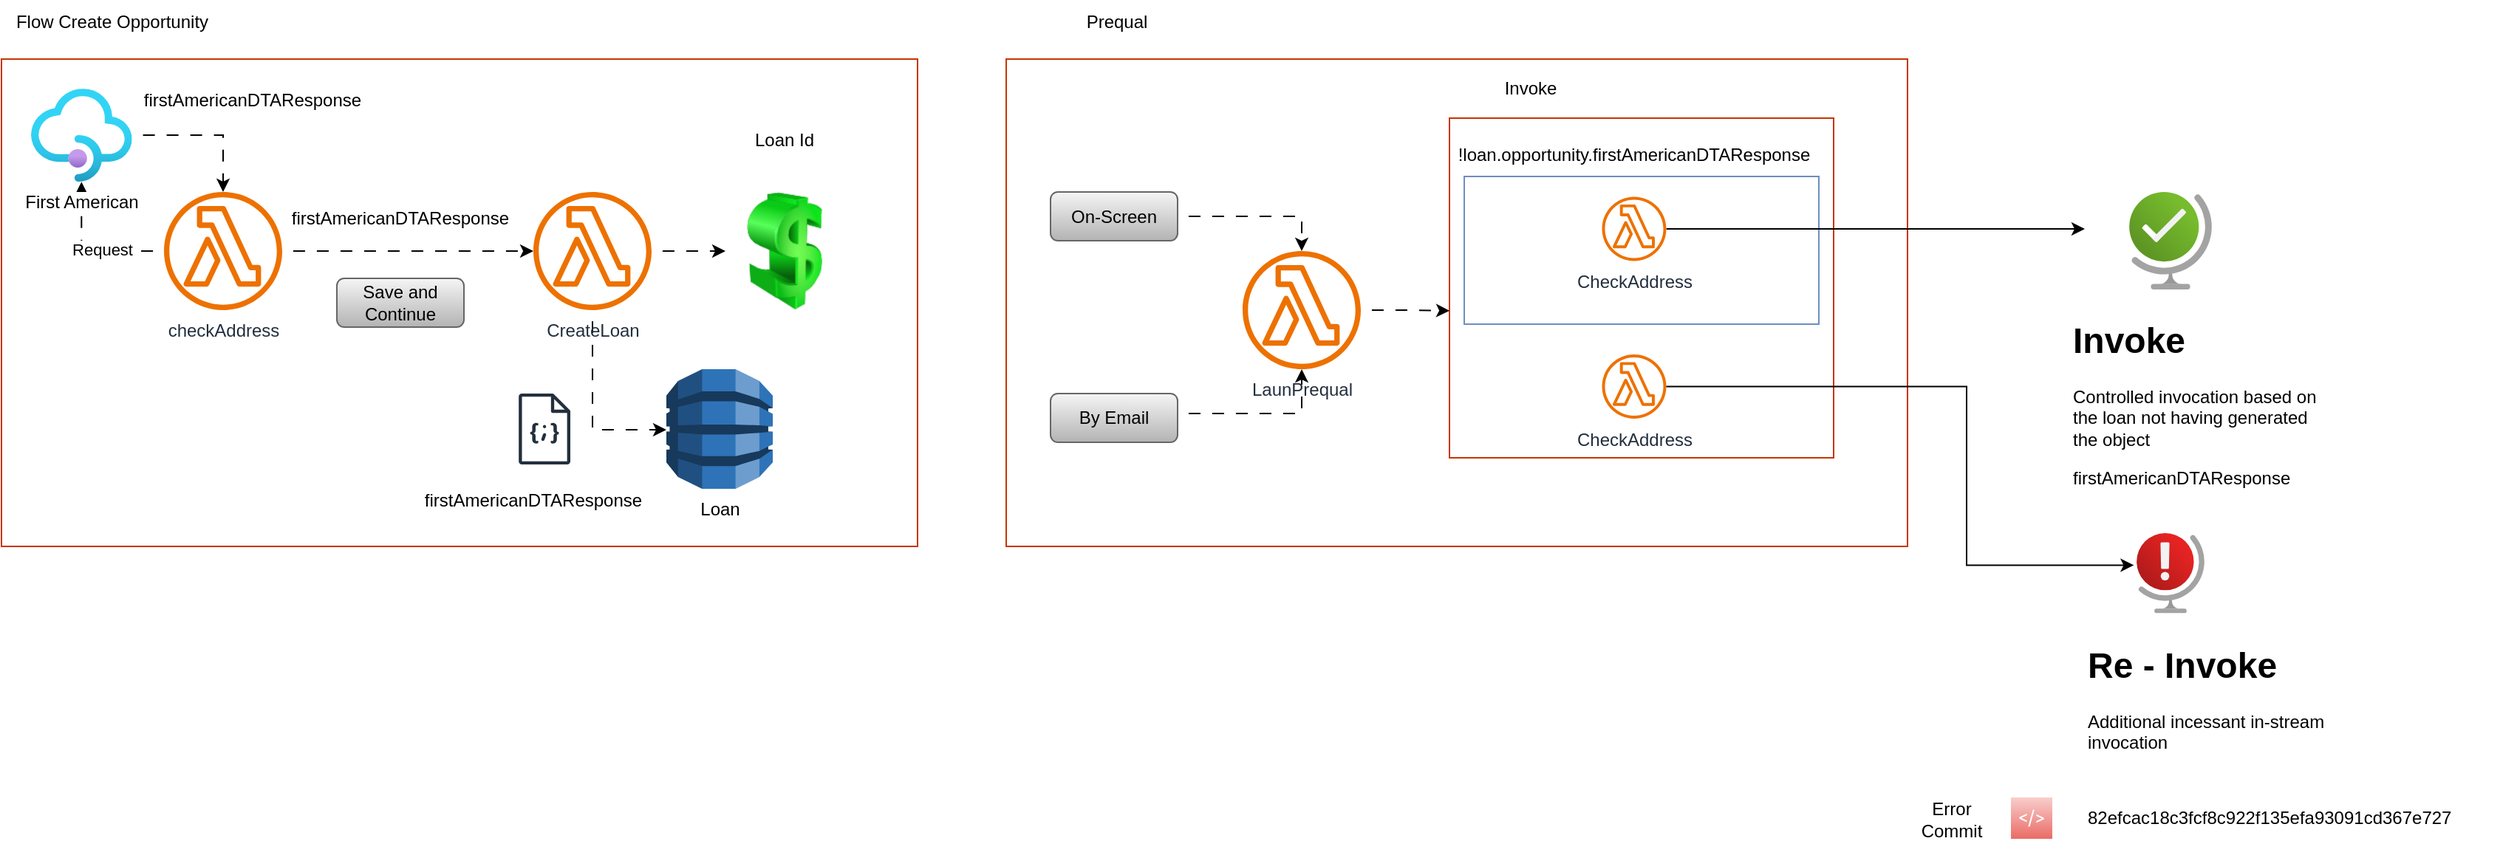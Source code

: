 <mxfile version="27.0.4">
  <diagram name="Página-1" id="OoQFP4i5ENAfzg6p3-Mr">
    <mxGraphModel dx="1968" dy="674" grid="1" gridSize="10" guides="1" tooltips="1" connect="1" arrows="1" fold="1" page="1" pageScale="1" pageWidth="2339" pageHeight="3300" math="0" shadow="0">
      <root>
        <mxCell id="0" />
        <mxCell id="1" parent="0" />
        <mxCell id="Q_g-mYulyTmbEGPXeWd7-37" value="" style="rounded=0;whiteSpace=wrap;html=1;fillColor=none;gradientColor=#7ea6e0;strokeColor=#6c8ebf;" vertex="1" parent="1">
          <mxGeometry x="1380" y="229.5" width="240" height="100" as="geometry" />
        </mxCell>
        <mxCell id="Q_g-mYulyTmbEGPXeWd7-2" value="" style="rounded=0;whiteSpace=wrap;html=1;fillColor=none;fontColor=#000000;strokeColor=#C73500;" vertex="1" parent="1">
          <mxGeometry x="390" y="150" width="620" height="330" as="geometry" />
        </mxCell>
        <mxCell id="Q_g-mYulyTmbEGPXeWd7-6" style="edgeStyle=orthogonalEdgeStyle;rounded=0;orthogonalLoop=1;jettySize=auto;html=1;flowAnimation=1;" edge="1" parent="1" source="Q_g-mYulyTmbEGPXeWd7-1" target="Q_g-mYulyTmbEGPXeWd7-5">
          <mxGeometry relative="1" as="geometry" />
        </mxCell>
        <mxCell id="Q_g-mYulyTmbEGPXeWd7-9" value="Request" style="edgeLabel;html=1;align=center;verticalAlign=middle;resizable=0;points=[];" vertex="1" connectable="0" parent="Q_g-mYulyTmbEGPXeWd7-6">
          <mxGeometry x="-0.182" y="-1" relative="1" as="geometry">
            <mxPoint as="offset" />
          </mxGeometry>
        </mxCell>
        <mxCell id="Q_g-mYulyTmbEGPXeWd7-15" style="edgeStyle=orthogonalEdgeStyle;rounded=0;orthogonalLoop=1;jettySize=auto;html=1;flowAnimation=1;" edge="1" parent="1" source="Q_g-mYulyTmbEGPXeWd7-1" target="Q_g-mYulyTmbEGPXeWd7-14">
          <mxGeometry relative="1" as="geometry">
            <Array as="points">
              <mxPoint x="710" y="280" />
              <mxPoint x="710" y="280" />
            </Array>
          </mxGeometry>
        </mxCell>
        <mxCell id="Q_g-mYulyTmbEGPXeWd7-1" value="checkAddress" style="sketch=0;outlineConnect=0;fontColor=#232F3E;gradientColor=none;fillColor=#ED7100;strokeColor=none;dashed=0;verticalLabelPosition=bottom;verticalAlign=top;align=center;html=1;fontSize=12;fontStyle=0;aspect=fixed;pointerEvents=1;shape=mxgraph.aws4.lambda_function;" vertex="1" parent="1">
          <mxGeometry x="500" y="240" width="80" height="80" as="geometry" />
        </mxCell>
        <mxCell id="Q_g-mYulyTmbEGPXeWd7-4" value="Flow Create Opportunity" style="text;html=1;align=center;verticalAlign=middle;whiteSpace=wrap;rounded=0;" vertex="1" parent="1">
          <mxGeometry x="390" y="110" width="150" height="30" as="geometry" />
        </mxCell>
        <mxCell id="Q_g-mYulyTmbEGPXeWd7-7" style="edgeStyle=orthogonalEdgeStyle;rounded=0;orthogonalLoop=1;jettySize=auto;html=1;flowAnimation=1;" edge="1" parent="1" source="Q_g-mYulyTmbEGPXeWd7-5" target="Q_g-mYulyTmbEGPXeWd7-1">
          <mxGeometry relative="1" as="geometry" />
        </mxCell>
        <mxCell id="Q_g-mYulyTmbEGPXeWd7-5" value="First Americ&lt;span style=&quot;background-color: light-dark(#ffffff, var(--ge-dark-color, #121212)); color: light-dark(rgb(0, 0, 0), rgb(255, 255, 255));&quot;&gt;an&lt;/span&gt;" style="image;aspect=fixed;html=1;points=[];align=center;fontSize=12;image=img/lib/azure2/app_services/API_Management_Services.svg;" vertex="1" parent="1">
          <mxGeometry x="410" y="170" width="68.33" height="63.08" as="geometry" />
        </mxCell>
        <mxCell id="Q_g-mYulyTmbEGPXeWd7-10" value="&lt;div&gt;firstAmericanDTAResponse&lt;/div&gt;&lt;div&gt;&lt;br&gt;&lt;/div&gt;" style="text;html=1;align=center;verticalAlign=middle;whiteSpace=wrap;rounded=0;" vertex="1" parent="1">
          <mxGeometry x="530" y="170" width="60" height="30" as="geometry" />
        </mxCell>
        <mxCell id="Q_g-mYulyTmbEGPXeWd7-12" value="" style="rounded=0;whiteSpace=wrap;html=1;fillColor=none;fontColor=#000000;strokeColor=#C73500;" vertex="1" parent="1">
          <mxGeometry x="1070" y="150" width="610" height="330" as="geometry" />
        </mxCell>
        <mxCell id="Q_g-mYulyTmbEGPXeWd7-13" value="Prequal" style="text;html=1;align=center;verticalAlign=middle;whiteSpace=wrap;rounded=0;" vertex="1" parent="1">
          <mxGeometry x="1070" y="110" width="150" height="30" as="geometry" />
        </mxCell>
        <mxCell id="Q_g-mYulyTmbEGPXeWd7-19" style="edgeStyle=orthogonalEdgeStyle;rounded=0;orthogonalLoop=1;jettySize=auto;html=1;flowAnimation=1;" edge="1" parent="1" source="Q_g-mYulyTmbEGPXeWd7-14" target="Q_g-mYulyTmbEGPXeWd7-18">
          <mxGeometry relative="1" as="geometry">
            <Array as="points">
              <mxPoint x="790" y="401" />
            </Array>
          </mxGeometry>
        </mxCell>
        <mxCell id="Q_g-mYulyTmbEGPXeWd7-25" style="edgeStyle=orthogonalEdgeStyle;rounded=0;orthogonalLoop=1;jettySize=auto;html=1;flowAnimation=1;" edge="1" parent="1" source="Q_g-mYulyTmbEGPXeWd7-14" target="Q_g-mYulyTmbEGPXeWd7-24">
          <mxGeometry relative="1" as="geometry" />
        </mxCell>
        <mxCell id="Q_g-mYulyTmbEGPXeWd7-14" value="CreateLoan" style="sketch=0;outlineConnect=0;fontColor=#232F3E;gradientColor=none;fillColor=#ED7100;strokeColor=none;dashed=0;verticalLabelPosition=bottom;verticalAlign=top;align=center;html=1;fontSize=12;fontStyle=0;aspect=fixed;pointerEvents=1;shape=mxgraph.aws4.lambda_function;" vertex="1" parent="1">
          <mxGeometry x="750" y="240" width="80" height="80" as="geometry" />
        </mxCell>
        <mxCell id="Q_g-mYulyTmbEGPXeWd7-16" value="&lt;div&gt;firstAmericanDTAResponse&lt;/div&gt;&lt;div&gt;&lt;br&gt;&lt;/div&gt;" style="text;html=1;align=center;verticalAlign=middle;whiteSpace=wrap;rounded=0;" vertex="1" parent="1">
          <mxGeometry x="630" y="250" width="60" height="30" as="geometry" />
        </mxCell>
        <mxCell id="Q_g-mYulyTmbEGPXeWd7-17" value="Save and Continue" style="rounded=1;fillColor=#f5f5f5;strokeColor=#666666;html=1;whiteSpace=wrap;align=center;verticalAlign=middle;fontStyle=0;fontSize=12;sketch=0;gradientColor=#b3b3b3;" vertex="1" parent="1">
          <mxGeometry x="617" y="298.5" width="86" height="33" as="geometry" />
        </mxCell>
        <mxCell id="Q_g-mYulyTmbEGPXeWd7-18" value="Loan" style="outlineConnect=0;dashed=0;verticalLabelPosition=bottom;verticalAlign=top;align=center;html=1;shape=mxgraph.aws3.dynamo_db;fillColor=#2E73B8;gradientColor=none;" vertex="1" parent="1">
          <mxGeometry x="840" y="360" width="72" height="81" as="geometry" />
        </mxCell>
        <mxCell id="Q_g-mYulyTmbEGPXeWd7-20" value="" style="sketch=0;outlineConnect=0;fontColor=#232F3E;gradientColor=none;fillColor=#232F3D;strokeColor=none;dashed=0;verticalLabelPosition=bottom;verticalAlign=top;align=center;html=1;fontSize=12;fontStyle=0;aspect=fixed;pointerEvents=1;shape=mxgraph.aws4.json_script;" vertex="1" parent="1">
          <mxGeometry x="740" y="376.5" width="35.08" height="48" as="geometry" />
        </mxCell>
        <mxCell id="Q_g-mYulyTmbEGPXeWd7-21" value="&lt;div&gt;firstAmericanDTAResponse&lt;/div&gt;&lt;div&gt;&lt;br&gt;&lt;/div&gt;" style="text;html=1;align=center;verticalAlign=middle;whiteSpace=wrap;rounded=0;" vertex="1" parent="1">
          <mxGeometry x="720" y="441" width="60" height="30" as="geometry" />
        </mxCell>
        <mxCell id="Q_g-mYulyTmbEGPXeWd7-24" value="" style="image;html=1;image=img/lib/clip_art/finance/Dollar_128x128.png" vertex="1" parent="1">
          <mxGeometry x="880" y="240" width="80" height="80" as="geometry" />
        </mxCell>
        <mxCell id="Q_g-mYulyTmbEGPXeWd7-26" value="Loan Id" style="text;html=1;align=center;verticalAlign=middle;whiteSpace=wrap;rounded=0;" vertex="1" parent="1">
          <mxGeometry x="890" y="190" width="60" height="30" as="geometry" />
        </mxCell>
        <mxCell id="Q_g-mYulyTmbEGPXeWd7-30" style="edgeStyle=orthogonalEdgeStyle;rounded=0;orthogonalLoop=1;jettySize=auto;html=1;flowAnimation=1;" edge="1" parent="1" source="Q_g-mYulyTmbEGPXeWd7-27" target="Q_g-mYulyTmbEGPXeWd7-29">
          <mxGeometry relative="1" as="geometry">
            <Array as="points">
              <mxPoint x="1270" y="257" />
            </Array>
          </mxGeometry>
        </mxCell>
        <mxCell id="Q_g-mYulyTmbEGPXeWd7-27" value="On-Screen" style="rounded=1;fillColor=#f5f5f5;strokeColor=#666666;html=1;whiteSpace=wrap;align=center;verticalAlign=middle;fontStyle=0;fontSize=12;sketch=0;gradientColor=#b3b3b3;" vertex="1" parent="1">
          <mxGeometry x="1100" y="240" width="86" height="33" as="geometry" />
        </mxCell>
        <mxCell id="Q_g-mYulyTmbEGPXeWd7-31" style="edgeStyle=orthogonalEdgeStyle;rounded=0;orthogonalLoop=1;jettySize=auto;html=1;flowAnimation=1;" edge="1" parent="1" source="Q_g-mYulyTmbEGPXeWd7-28" target="Q_g-mYulyTmbEGPXeWd7-29">
          <mxGeometry relative="1" as="geometry">
            <Array as="points">
              <mxPoint x="1270" y="390" />
            </Array>
          </mxGeometry>
        </mxCell>
        <mxCell id="Q_g-mYulyTmbEGPXeWd7-28" value="By Email" style="rounded=1;fillColor=#f5f5f5;strokeColor=#666666;html=1;whiteSpace=wrap;align=center;verticalAlign=middle;fontStyle=0;fontSize=12;sketch=0;gradientColor=#b3b3b3;" vertex="1" parent="1">
          <mxGeometry x="1100" y="376.5" width="86" height="33" as="geometry" />
        </mxCell>
        <mxCell id="Q_g-mYulyTmbEGPXeWd7-29" value="LaunPrequal" style="sketch=0;outlineConnect=0;fontColor=#232F3E;gradientColor=none;fillColor=#ED7100;strokeColor=none;dashed=0;verticalLabelPosition=bottom;verticalAlign=top;align=center;html=1;fontSize=12;fontStyle=0;aspect=fixed;pointerEvents=1;shape=mxgraph.aws4.lambda_function;" vertex="1" parent="1">
          <mxGeometry x="1230" y="280" width="80" height="80" as="geometry" />
        </mxCell>
        <mxCell id="Q_g-mYulyTmbEGPXeWd7-32" value="" style="rounded=0;whiteSpace=wrap;html=1;fillColor=none;fontColor=#000000;strokeColor=#C73500;" vertex="1" parent="1">
          <mxGeometry x="1370" y="190" width="260" height="230" as="geometry" />
        </mxCell>
        <mxCell id="Q_g-mYulyTmbEGPXeWd7-33" value="Invoke" style="text;html=1;align=center;verticalAlign=middle;whiteSpace=wrap;rounded=0;" vertex="1" parent="1">
          <mxGeometry x="1370" y="160" width="110" height="20" as="geometry" />
        </mxCell>
        <mxCell id="Q_g-mYulyTmbEGPXeWd7-34" style="edgeStyle=orthogonalEdgeStyle;rounded=0;orthogonalLoop=1;jettySize=auto;html=1;entryX=0;entryY=0.567;entryDx=0;entryDy=0;entryPerimeter=0;flowAnimation=1;" edge="1" parent="1" source="Q_g-mYulyTmbEGPXeWd7-29" target="Q_g-mYulyTmbEGPXeWd7-32">
          <mxGeometry relative="1" as="geometry" />
        </mxCell>
        <mxCell id="Q_g-mYulyTmbEGPXeWd7-42" style="edgeStyle=orthogonalEdgeStyle;rounded=0;orthogonalLoop=1;jettySize=auto;html=1;flowAnimation=0;" edge="1" parent="1" source="Q_g-mYulyTmbEGPXeWd7-35">
          <mxGeometry relative="1" as="geometry">
            <mxPoint x="1800" y="265" as="targetPoint" />
          </mxGeometry>
        </mxCell>
        <mxCell id="Q_g-mYulyTmbEGPXeWd7-35" value="CheckAddress" style="sketch=0;outlineConnect=0;fontColor=#232F3E;gradientColor=none;fillColor=#ED7100;strokeColor=none;dashed=0;verticalLabelPosition=bottom;verticalAlign=top;align=center;html=1;fontSize=12;fontStyle=0;aspect=fixed;pointerEvents=1;shape=mxgraph.aws4.lambda_function;" vertex="1" parent="1">
          <mxGeometry x="1473.25" y="243.25" width="43.5" height="43.5" as="geometry" />
        </mxCell>
        <mxCell id="Q_g-mYulyTmbEGPXeWd7-38" value="!loan.opportunity.firstAmericanDTAResponse" style="text;html=1;align=center;verticalAlign=middle;whiteSpace=wrap;rounded=0;" vertex="1" parent="1">
          <mxGeometry x="1440" y="200" width="110" height="30" as="geometry" />
        </mxCell>
        <mxCell id="Q_g-mYulyTmbEGPXeWd7-39" value="CheckAddress" style="sketch=0;outlineConnect=0;fontColor=#232F3E;gradientColor=none;fillColor=#ED7100;strokeColor=none;dashed=0;verticalLabelPosition=bottom;verticalAlign=top;align=center;html=1;fontSize=12;fontStyle=0;aspect=fixed;pointerEvents=1;shape=mxgraph.aws4.lambda_function;" vertex="1" parent="1">
          <mxGeometry x="1473.25" y="350" width="43.5" height="43.5" as="geometry" />
        </mxCell>
        <mxCell id="Q_g-mYulyTmbEGPXeWd7-40" value="" style="image;aspect=fixed;html=1;points=[];align=center;fontSize=12;image=img/lib/azure2/general/Globe_Error.svg;" vertex="1" parent="1">
          <mxGeometry x="1835" y="471" width="46" height="54.21" as="geometry" />
        </mxCell>
        <mxCell id="Q_g-mYulyTmbEGPXeWd7-43" value="" style="image;aspect=fixed;html=1;points=[];align=center;fontSize=12;image=img/lib/azure2/general/Globe_Success.svg;" vertex="1" parent="1">
          <mxGeometry x="1830" y="240" width="56.0" height="66" as="geometry" />
        </mxCell>
        <mxCell id="Q_g-mYulyTmbEGPXeWd7-45" value="&lt;h1 style=&quot;margin-top: 0px;&quot;&gt;Invoke&lt;/h1&gt;&lt;p&gt;Controlled invocation based on the loan not having generated the object&amp;nbsp;&lt;/p&gt;&lt;p&gt;&lt;span style=&quot;background-color: transparent; color: light-dark(rgb(0, 0, 0), rgb(255, 255, 255));&quot;&gt;firstAmericanDTAResponse&lt;/span&gt;&lt;/p&gt;&lt;div&gt;&lt;br style=&quot;text-align: center;&quot;&gt;&lt;/div&gt;" style="text;html=1;whiteSpace=wrap;overflow=hidden;rounded=0;" vertex="1" parent="1">
          <mxGeometry x="1790" y="320" width="180" height="120" as="geometry" />
        </mxCell>
        <mxCell id="Q_g-mYulyTmbEGPXeWd7-46" style="edgeStyle=orthogonalEdgeStyle;rounded=0;orthogonalLoop=1;jettySize=auto;html=1;entryX=-0.039;entryY=0.401;entryDx=0;entryDy=0;entryPerimeter=0;" edge="1" parent="1" source="Q_g-mYulyTmbEGPXeWd7-39" target="Q_g-mYulyTmbEGPXeWd7-40">
          <mxGeometry relative="1" as="geometry">
            <Array as="points">
              <mxPoint x="1720" y="372" />
              <mxPoint x="1720" y="493" />
            </Array>
          </mxGeometry>
        </mxCell>
        <mxCell id="Q_g-mYulyTmbEGPXeWd7-47" value="&lt;h1 style=&quot;margin-top: 0px;&quot;&gt;Re - Invoke&lt;/h1&gt;&lt;p&gt;Additional incessant in-stream invocation&lt;/p&gt;&lt;div&gt;&lt;br&gt;&lt;/div&gt;&lt;div&gt;&lt;br style=&quot;text-align: center;&quot;&gt;&lt;/div&gt;" style="text;html=1;whiteSpace=wrap;overflow=hidden;rounded=0;" vertex="1" parent="1">
          <mxGeometry x="1800" y="540" width="180" height="120" as="geometry" />
        </mxCell>
        <mxCell id="Q_g-mYulyTmbEGPXeWd7-48" value="82efcac18c3fcf8c922f135efa93091cd367e727" style="text;whiteSpace=wrap;" vertex="1" parent="1">
          <mxGeometry x="1800" y="650" width="280" height="40" as="geometry" />
        </mxCell>
        <mxCell id="Q_g-mYulyTmbEGPXeWd7-49" value="" style="sketch=0;pointerEvents=1;shadow=0;dashed=0;html=1;strokeColor=#b85450;fillColor=#f8cecc;labelPosition=center;verticalLabelPosition=bottom;verticalAlign=top;align=center;outlineConnect=0;shape=mxgraph.veeam2.command_line;gradientColor=#ea6b66;" vertex="1" parent="1">
          <mxGeometry x="1750" y="650" width="28.0" height="28.0" as="geometry" />
        </mxCell>
        <mxCell id="Q_g-mYulyTmbEGPXeWd7-50" value="Error Commit" style="text;html=1;align=center;verticalAlign=middle;whiteSpace=wrap;rounded=0;" vertex="1" parent="1">
          <mxGeometry x="1680" y="650" width="60" height="30" as="geometry" />
        </mxCell>
      </root>
    </mxGraphModel>
  </diagram>
</mxfile>
